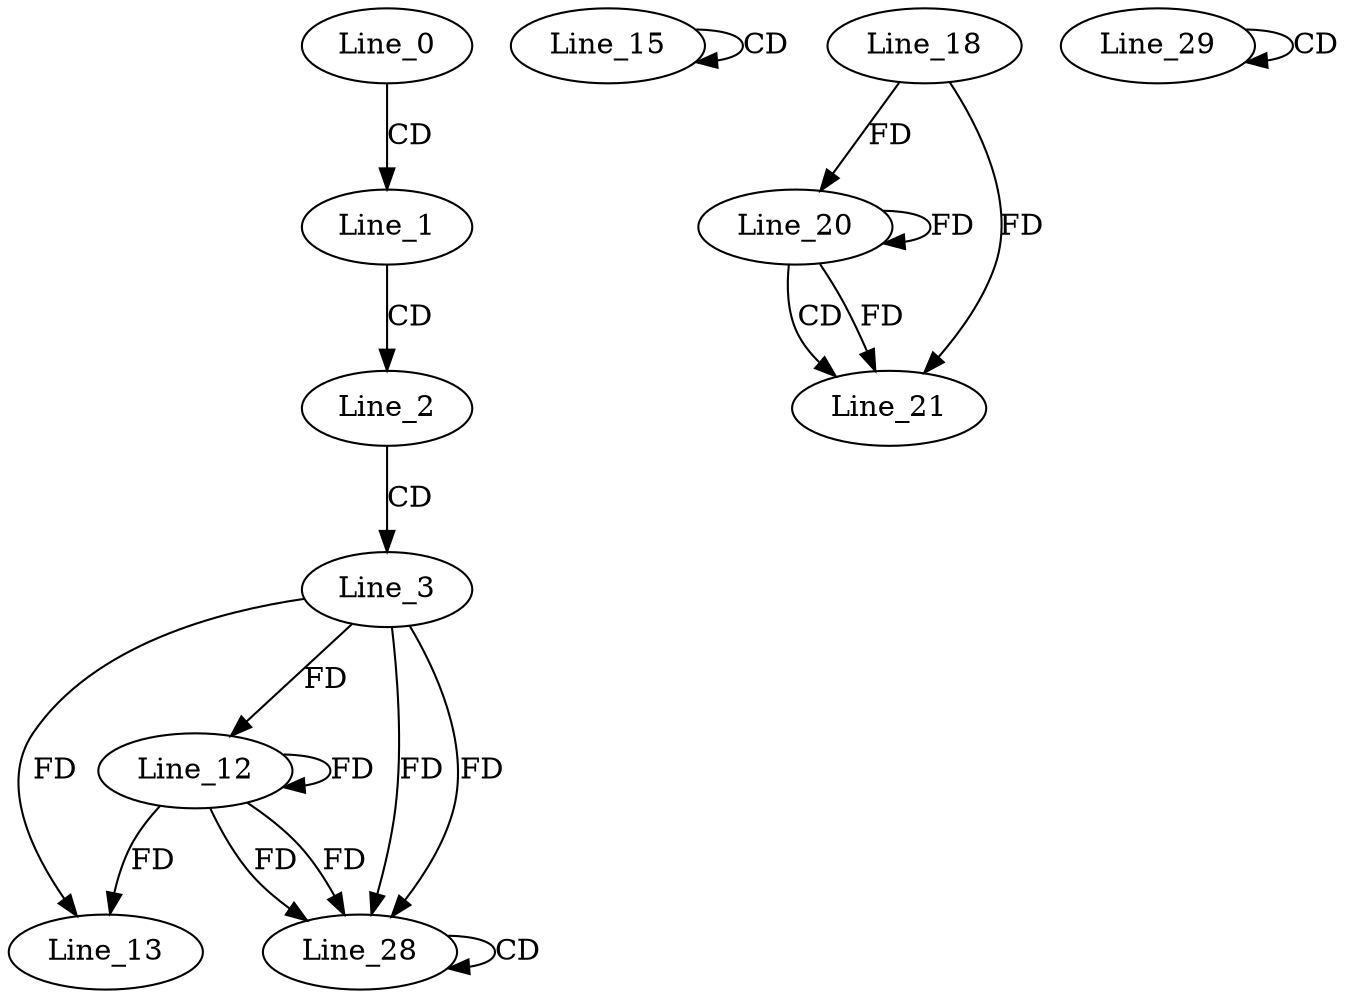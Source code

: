 digraph G {
  Line_0;
  Line_1;
  Line_2;
  Line_3;
  Line_12;
  Line_13;
  Line_15;
  Line_15;
  Line_18;
  Line_20;
  Line_20;
  Line_20;
  Line_21;
  Line_28;
  Line_28;
  Line_29;
  Line_29;
  Line_0 -> Line_1 [ label="CD" ];
  Line_1 -> Line_2 [ label="CD" ];
  Line_2 -> Line_3 [ label="CD" ];
  Line_3 -> Line_12 [ label="FD" ];
  Line_12 -> Line_12 [ label="FD" ];
  Line_3 -> Line_13 [ label="FD" ];
  Line_12 -> Line_13 [ label="FD" ];
  Line_15 -> Line_15 [ label="CD" ];
  Line_18 -> Line_20 [ label="FD" ];
  Line_20 -> Line_20 [ label="FD" ];
  Line_20 -> Line_21 [ label="CD" ];
  Line_18 -> Line_21 [ label="FD" ];
  Line_20 -> Line_21 [ label="FD" ];
  Line_3 -> Line_28 [ label="FD" ];
  Line_12 -> Line_28 [ label="FD" ];
  Line_28 -> Line_28 [ label="CD" ];
  Line_3 -> Line_28 [ label="FD" ];
  Line_12 -> Line_28 [ label="FD" ];
  Line_29 -> Line_29 [ label="CD" ];
}
